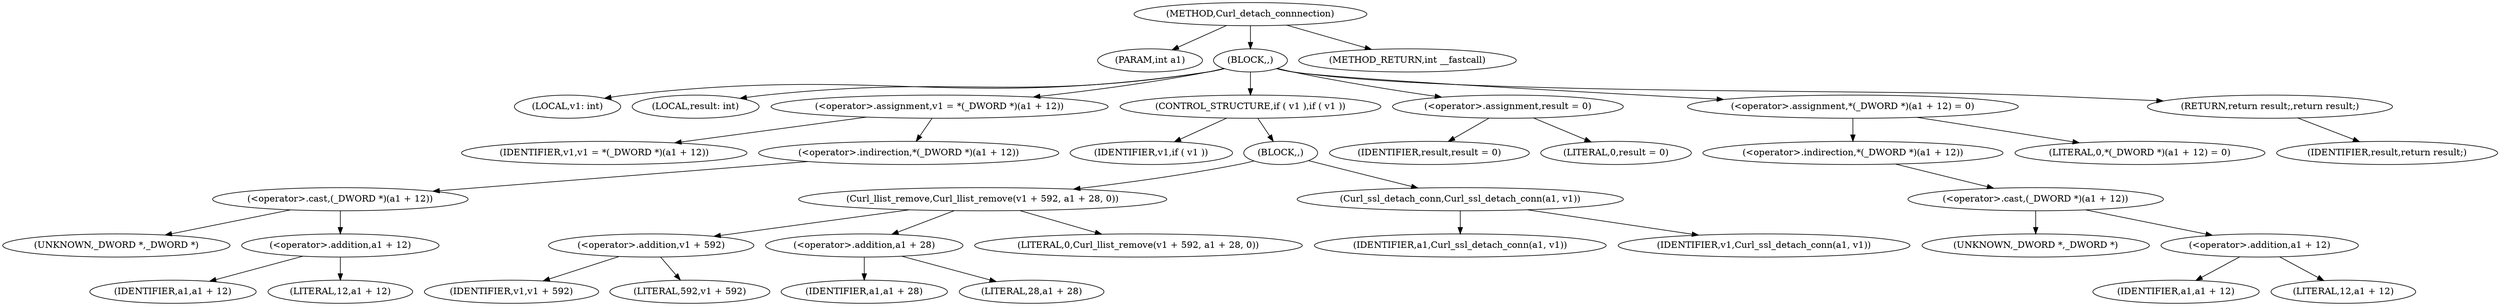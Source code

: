 digraph Curl_detach_connnection {  
"1000103" [label = "(METHOD,Curl_detach_connnection)" ]
"1000104" [label = "(PARAM,int a1)" ]
"1000105" [label = "(BLOCK,,)" ]
"1000106" [label = "(LOCAL,v1: int)" ]
"1000107" [label = "(LOCAL,result: int)" ]
"1000108" [label = "(<operator>.assignment,v1 = *(_DWORD *)(a1 + 12))" ]
"1000109" [label = "(IDENTIFIER,v1,v1 = *(_DWORD *)(a1 + 12))" ]
"1000110" [label = "(<operator>.indirection,*(_DWORD *)(a1 + 12))" ]
"1000111" [label = "(<operator>.cast,(_DWORD *)(a1 + 12))" ]
"1000112" [label = "(UNKNOWN,_DWORD *,_DWORD *)" ]
"1000113" [label = "(<operator>.addition,a1 + 12)" ]
"1000114" [label = "(IDENTIFIER,a1,a1 + 12)" ]
"1000115" [label = "(LITERAL,12,a1 + 12)" ]
"1000116" [label = "(CONTROL_STRUCTURE,if ( v1 ),if ( v1 ))" ]
"1000117" [label = "(IDENTIFIER,v1,if ( v1 ))" ]
"1000118" [label = "(BLOCK,,)" ]
"1000119" [label = "(Curl_llist_remove,Curl_llist_remove(v1 + 592, a1 + 28, 0))" ]
"1000120" [label = "(<operator>.addition,v1 + 592)" ]
"1000121" [label = "(IDENTIFIER,v1,v1 + 592)" ]
"1000122" [label = "(LITERAL,592,v1 + 592)" ]
"1000123" [label = "(<operator>.addition,a1 + 28)" ]
"1000124" [label = "(IDENTIFIER,a1,a1 + 28)" ]
"1000125" [label = "(LITERAL,28,a1 + 28)" ]
"1000126" [label = "(LITERAL,0,Curl_llist_remove(v1 + 592, a1 + 28, 0))" ]
"1000127" [label = "(Curl_ssl_detach_conn,Curl_ssl_detach_conn(a1, v1))" ]
"1000128" [label = "(IDENTIFIER,a1,Curl_ssl_detach_conn(a1, v1))" ]
"1000129" [label = "(IDENTIFIER,v1,Curl_ssl_detach_conn(a1, v1))" ]
"1000130" [label = "(<operator>.assignment,result = 0)" ]
"1000131" [label = "(IDENTIFIER,result,result = 0)" ]
"1000132" [label = "(LITERAL,0,result = 0)" ]
"1000133" [label = "(<operator>.assignment,*(_DWORD *)(a1 + 12) = 0)" ]
"1000134" [label = "(<operator>.indirection,*(_DWORD *)(a1 + 12))" ]
"1000135" [label = "(<operator>.cast,(_DWORD *)(a1 + 12))" ]
"1000136" [label = "(UNKNOWN,_DWORD *,_DWORD *)" ]
"1000137" [label = "(<operator>.addition,a1 + 12)" ]
"1000138" [label = "(IDENTIFIER,a1,a1 + 12)" ]
"1000139" [label = "(LITERAL,12,a1 + 12)" ]
"1000140" [label = "(LITERAL,0,*(_DWORD *)(a1 + 12) = 0)" ]
"1000141" [label = "(RETURN,return result;,return result;)" ]
"1000142" [label = "(IDENTIFIER,result,return result;)" ]
"1000143" [label = "(METHOD_RETURN,int __fastcall)" ]
  "1000103" -> "1000104" 
  "1000103" -> "1000105" 
  "1000103" -> "1000143" 
  "1000105" -> "1000106" 
  "1000105" -> "1000107" 
  "1000105" -> "1000108" 
  "1000105" -> "1000116" 
  "1000105" -> "1000130" 
  "1000105" -> "1000133" 
  "1000105" -> "1000141" 
  "1000108" -> "1000109" 
  "1000108" -> "1000110" 
  "1000110" -> "1000111" 
  "1000111" -> "1000112" 
  "1000111" -> "1000113" 
  "1000113" -> "1000114" 
  "1000113" -> "1000115" 
  "1000116" -> "1000117" 
  "1000116" -> "1000118" 
  "1000118" -> "1000119" 
  "1000118" -> "1000127" 
  "1000119" -> "1000120" 
  "1000119" -> "1000123" 
  "1000119" -> "1000126" 
  "1000120" -> "1000121" 
  "1000120" -> "1000122" 
  "1000123" -> "1000124" 
  "1000123" -> "1000125" 
  "1000127" -> "1000128" 
  "1000127" -> "1000129" 
  "1000130" -> "1000131" 
  "1000130" -> "1000132" 
  "1000133" -> "1000134" 
  "1000133" -> "1000140" 
  "1000134" -> "1000135" 
  "1000135" -> "1000136" 
  "1000135" -> "1000137" 
  "1000137" -> "1000138" 
  "1000137" -> "1000139" 
  "1000141" -> "1000142" 
}
